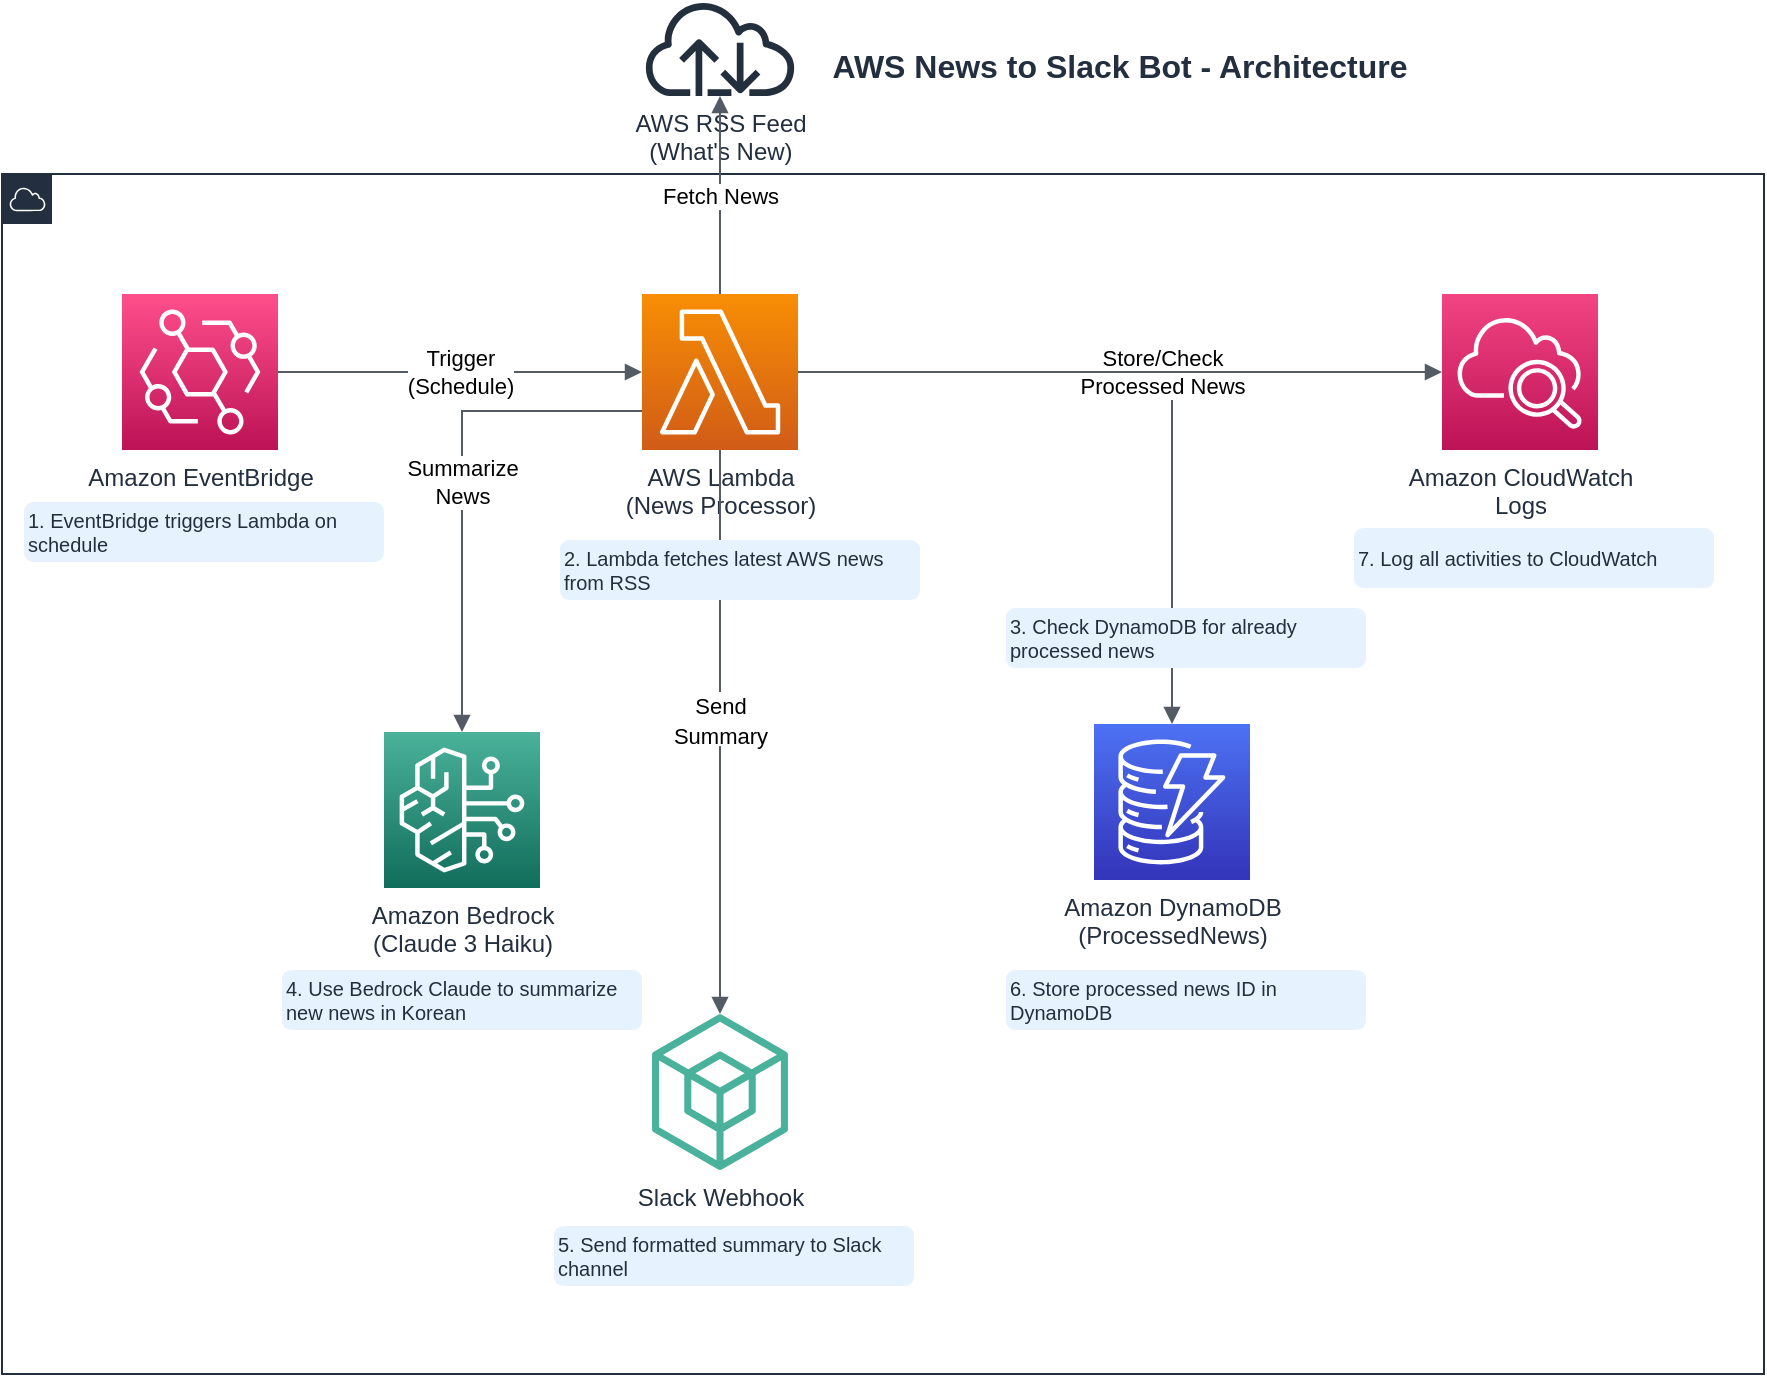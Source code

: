 <mxfile version="27.0.9">
  <diagram name="AWS News to Slack Architecture" id="aws-news-architecture">
    <mxGraphModel dx="851" dy="955" grid="0" gridSize="10" guides="1" tooltips="1" connect="1" arrows="1" fold="1" page="0" pageScale="1" pageWidth="1169" pageHeight="827" math="0" shadow="0">
      <root>
        <mxCell id="0" />
        <mxCell id="1" parent="0" />
        <mxCell id="aws-cloud" value="" style="sketch=0;outlineConnect=0;gradientColor=none;html=1;whiteSpace=wrap;fontSize=12;fontStyle=0;shape=mxgraph.aws4.group;grIcon=mxgraph.aws4.group_aws_cloud;strokeColor=#232F3E;fillColor=none;verticalAlign=top;align=left;spacingLeft=30;fontColor=#232F3E;dashed=0;" parent="1" vertex="1">
          <mxGeometry x="80" y="80" width="881" height="600" as="geometry" />
        </mxCell>
        <mxCell id="eventbridge" value="Amazon EventBridge" style="sketch=0;points=[[0,0,0],[0.25,0,0],[0.5,0,0],[0.75,0,0],[1,0,0],[0,1,0],[0.25,1,0],[0.5,1,0],[0.75,1,0],[1,1,0],[0,0.25,0],[0,0.5,0],[0,0.75,0],[1,0.25,0],[1,0.5,0],[1,0.75,0]];outlineConnect=0;fontColor=#232F3E;gradientColor=#FF4F8B;gradientDirection=north;fillColor=#BC1356;strokeColor=#ffffff;dashed=0;verticalLabelPosition=bottom;verticalAlign=top;align=center;html=1;fontSize=12;fontStyle=0;aspect=fixed;shape=mxgraph.aws4.resourceIcon;resIcon=mxgraph.aws4.eventbridge;" parent="1" vertex="1">
          <mxGeometry x="140" y="140" width="78" height="78" as="geometry" />
        </mxCell>
        <mxCell id="lambda" value="AWS Lambda&#xa;(News Processor)" style="sketch=0;points=[[0,0,0],[0.25,0,0],[0.5,0,0],[0.75,0,0],[1,0,0],[0,1,0],[0.25,1,0],[0.5,1,0],[0.75,1,0],[1,1,0],[0,0.25,0],[0,0.5,0],[0,0.75,0],[1,0.25,0],[1,0.5,0],[1,0.75,0]];outlineConnect=0;fontColor=#232F3E;gradientColor=#F78E04;gradientDirection=north;fillColor=#D05C17;strokeColor=#ffffff;dashed=0;verticalLabelPosition=bottom;verticalAlign=top;align=center;html=1;fontSize=12;fontStyle=0;aspect=fixed;shape=mxgraph.aws4.resourceIcon;resIcon=mxgraph.aws4.lambda;" parent="1" vertex="1">
          <mxGeometry x="400" y="140" width="78" height="78" as="geometry" />
        </mxCell>
        <mxCell id="dynamodb" value="Amazon DynamoDB&#xa;(ProcessedNews)" style="sketch=0;points=[[0,0,0],[0.25,0,0],[0.5,0,0],[0.75,0,0],[1,0,0],[0,1,0],[0.25,1,0],[0.5,1,0],[0.75,1,0],[1,1,0],[0,0.25,0],[0,0.5,0],[0,0.75,0],[1,0.25,0],[1,0.5,0],[1,0.75,0]];outlineConnect=0;fontColor=#232F3E;gradientColor=#4D72F3;gradientDirection=north;fillColor=#3334B9;strokeColor=#ffffff;dashed=0;verticalLabelPosition=bottom;verticalAlign=top;align=center;html=1;fontSize=12;fontStyle=0;aspect=fixed;shape=mxgraph.aws4.resourceIcon;resIcon=mxgraph.aws4.dynamodb;" parent="1" vertex="1">
          <mxGeometry x="626" y="355" width="78" height="78" as="geometry" />
        </mxCell>
        <mxCell id="bedrock" value="Amazon Bedrock&#xa;(Claude 3 Haiku)" style="sketch=0;points=[[0,0,0],[0.25,0,0],[0.5,0,0],[0.75,0,0],[1,0,0],[0,1,0],[0.25,1,0],[0.5,1,0],[0.75,1,0],[1,1,0],[0,0.25,0],[0,0.5,0],[0,0.75,0],[1,0.25,0],[1,0.5,0],[1,0.75,0]];outlineConnect=0;fontColor=#232F3E;gradientColor=#4AB29A;gradientDirection=north;fillColor=#116D5B;strokeColor=#ffffff;dashed=0;verticalLabelPosition=bottom;verticalAlign=top;align=center;html=1;fontSize=12;fontStyle=0;aspect=fixed;shape=mxgraph.aws4.resourceIcon;resIcon=mxgraph.aws4.bedrock;" parent="1" vertex="1">
          <mxGeometry x="271" y="359" width="78" height="78" as="geometry" />
        </mxCell>
        <mxCell id="cloudwatch" value="Amazon CloudWatch&#xa;Logs" style="sketch=0;points=[[0,0,0],[0.25,0,0],[0.5,0,0],[0.75,0,0],[1,0,0],[0,1,0],[0.25,1,0],[0.5,1,0],[0.75,1,0],[1,1,0],[0,0.25,0],[0,0.5,0],[0,0.75,0],[1,0.25,0],[1,0.5,0],[1,0.75,0]];outlineConnect=0;fontColor=#232F3E;gradientColor=#F34482;gradientDirection=north;fillColor=#BC1356;strokeColor=#ffffff;dashed=0;verticalLabelPosition=bottom;verticalAlign=top;align=center;html=1;fontSize=12;fontStyle=0;aspect=fixed;shape=mxgraph.aws4.resourceIcon;resIcon=mxgraph.aws4.cloudwatch_2;" parent="1" vertex="1">
          <mxGeometry x="800" y="140" width="78" height="78" as="geometry" />
        </mxCell>
        <mxCell id="rss-feed" value="AWS RSS Feed&#xa;(What&#39;s New)" style="sketch=0;outlineConnect=0;fontColor=#232F3E;gradientColor=none;fillColor=#232F3D;strokeColor=none;dashed=0;verticalLabelPosition=bottom;verticalAlign=top;align=center;html=1;fontSize=12;fontStyle=0;aspect=fixed;pointerEvents=1;shape=mxgraph.aws4.internet;" parent="1" vertex="1">
          <mxGeometry x="400" y="-7" width="78" height="48" as="geometry" />
        </mxCell>
        <mxCell id="slack" value="Slack Webhook" style="sketch=0;outlineConnect=0;fontColor=#232F3E;gradientColor=none;fillColor=#4AB29A;strokeColor=none;dashed=0;verticalLabelPosition=bottom;verticalAlign=top;align=center;html=1;fontSize=12;fontStyle=0;aspect=fixed;pointerEvents=1;shape=mxgraph.aws4.external_sdk;" parent="1" vertex="1">
          <mxGeometry x="400" y="500" width="78" height="78" as="geometry" />
        </mxCell>
        <mxCell id="arrow1" value="Trigger&#xa;(Schedule)" style="edgeStyle=orthogonalEdgeStyle;html=1;endArrow=block;elbow=vertical;startArrow=none;endFill=1;strokeColor=#545B64;rounded=0;" parent="1" source="eventbridge" target="lambda" edge="1">
          <mxGeometry width="100" relative="1" as="geometry">
            <mxPoint x="250" y="179" as="sourcePoint" />
            <mxPoint x="350" y="179" as="targetPoint" />
          </mxGeometry>
        </mxCell>
        <mxCell id="arrow2" value="Fetch News" style="edgeStyle=orthogonalEdgeStyle;html=1;endArrow=block;elbow=vertical;startArrow=none;endFill=1;strokeColor=#545B64;rounded=0;" parent="1" source="lambda" target="rss-feed" edge="1">
          <mxGeometry width="100" relative="1" as="geometry">
            <mxPoint x="439" y="140" as="sourcePoint" />
            <mxPoint x="439" y="80" as="targetPoint" />
          </mxGeometry>
        </mxCell>
        <mxCell id="arrow3" value="Summarize&#xa;News" style="edgeStyle=orthogonalEdgeStyle;html=1;endArrow=block;elbow=vertical;startArrow=none;endFill=1;strokeColor=#545B64;rounded=0;exitX=0;exitY=0.75;exitDx=0;exitDy=0;exitPerimeter=0;" parent="1" source="lambda" target="bedrock" edge="1">
          <mxGeometry width="100" relative="1" as="geometry">
            <mxPoint x="400" y="220" as="sourcePoint" />
            <mxPoint x="300" y="300" as="targetPoint" />
          </mxGeometry>
        </mxCell>
        <mxCell id="arrow4" value="Store/Check&#xa;Processed News" style="edgeStyle=orthogonalEdgeStyle;html=1;endArrow=block;elbow=vertical;startArrow=none;endFill=1;strokeColor=#545B64;rounded=0;" parent="1" source="lambda" target="dynamodb" edge="1">
          <mxGeometry width="100" relative="1" as="geometry">
            <mxPoint x="480" y="220" as="sourcePoint" />
            <mxPoint x="600" y="300" as="targetPoint" />
          </mxGeometry>
        </mxCell>
        <mxCell id="arrow5" value="" style="edgeStyle=orthogonalEdgeStyle;html=1;endArrow=block;elbow=vertical;startArrow=none;endFill=1;strokeColor=#545B64;rounded=0;" parent="1" source="lambda" target="slack" edge="1">
          <mxGeometry width="100" relative="1" as="geometry">
            <mxPoint x="439" y="220" as="sourcePoint" />
            <mxPoint x="439" y="480" as="targetPoint" />
          </mxGeometry>
        </mxCell>
        <mxCell id="arrow6" value="" style="edgeStyle=orthogonalEdgeStyle;html=1;endArrow=block;elbow=vertical;startArrow=none;endFill=1;strokeColor=#545B64;rounded=0;" parent="1" source="lambda" target="cloudwatch" edge="1">
          <mxGeometry width="100" relative="1" as="geometry">
            <mxPoint x="480" y="179" as="sourcePoint" />
            <mxPoint x="780" y="179" as="targetPoint" />
          </mxGeometry>
        </mxCell>
        <mxCell id="process-title" value="AWS News to Slack Bot - Architecture" style="text;html=1;strokeColor=none;fillColor=none;align=center;verticalAlign=middle;whiteSpace=wrap;rounded=0;fontSize=16;fontStyle=1;fontColor=#232F3E;" parent="1" vertex="1">
          <mxGeometry x="489" y="11" width="300" height="30" as="geometry" />
        </mxCell>
        <mxCell id="step1" value="1. EventBridge triggers Lambda on schedule" style="text;html=1;strokeColor=none;fillColor=#E6F3FF;align=left;verticalAlign=middle;whiteSpace=wrap;rounded=1;fontSize=10;fontColor=#232F3E;" parent="1" vertex="1">
          <mxGeometry x="91" y="244" width="180" height="30" as="geometry" />
        </mxCell>
        <mxCell id="step2" value="2. Lambda fetches latest AWS news from RSS" style="text;html=1;strokeColor=none;fillColor=#E6F3FF;align=left;verticalAlign=middle;whiteSpace=wrap;rounded=1;fontSize=10;fontColor=#232F3E;" parent="1" vertex="1">
          <mxGeometry x="359" y="263" width="180" height="30" as="geometry" />
        </mxCell>
        <mxCell id="step3" value="3. Check DynamoDB for already processed news" style="text;html=1;strokeColor=none;fillColor=#E6F3FF;align=left;verticalAlign=middle;whiteSpace=wrap;rounded=1;fontSize=10;fontColor=#232F3E;" parent="1" vertex="1">
          <mxGeometry x="582" y="297" width="180" height="30" as="geometry" />
        </mxCell>
        <mxCell id="step4" value="4. Use Bedrock Claude to summarize new news in Korean" style="text;html=1;strokeColor=none;fillColor=#E6F3FF;align=left;verticalAlign=middle;whiteSpace=wrap;rounded=1;fontSize=10;fontColor=#232F3E;" parent="1" vertex="1">
          <mxGeometry x="220" y="478" width="180" height="30" as="geometry" />
        </mxCell>
        <mxCell id="step5" value="5. Send formatted summary to Slack channel" style="text;html=1;strokeColor=none;fillColor=#E6F3FF;align=left;verticalAlign=middle;whiteSpace=wrap;rounded=1;fontSize=10;fontColor=#232F3E;" parent="1" vertex="1">
          <mxGeometry x="356" y="606" width="180" height="30" as="geometry" />
        </mxCell>
        <mxCell id="step6" value="6. Store processed news ID in DynamoDB" style="text;html=1;strokeColor=none;fillColor=#E6F3FF;align=left;verticalAlign=middle;whiteSpace=wrap;rounded=1;fontSize=10;fontColor=#232F3E;" parent="1" vertex="1">
          <mxGeometry x="582" y="478" width="180" height="30" as="geometry" />
        </mxCell>
        <mxCell id="step7" value="7. Log all activities to CloudWatch" style="text;html=1;strokeColor=none;fillColor=#E6F3FF;align=left;verticalAlign=middle;whiteSpace=wrap;rounded=1;fontSize=10;fontColor=#232F3E;" parent="1" vertex="1">
          <mxGeometry x="756" y="257" width="180" height="30" as="geometry" />
        </mxCell>
        <mxCell id="PQUPKqQC5PgIzIWN-0pl-1" value="&lt;font style=&quot;font-size: 11px;&quot;&gt;Send&lt;/font&gt;&lt;div&gt;&lt;font style=&quot;font-size: 11px;&quot;&gt;Summary&lt;/font&gt;&lt;/div&gt;" style="rounded=0;whiteSpace=wrap;html=1;strokeColor=none;" vertex="1" parent="1">
          <mxGeometry x="407.5" y="339" width="63" height="27" as="geometry" />
        </mxCell>
      </root>
    </mxGraphModel>
  </diagram>
</mxfile>
